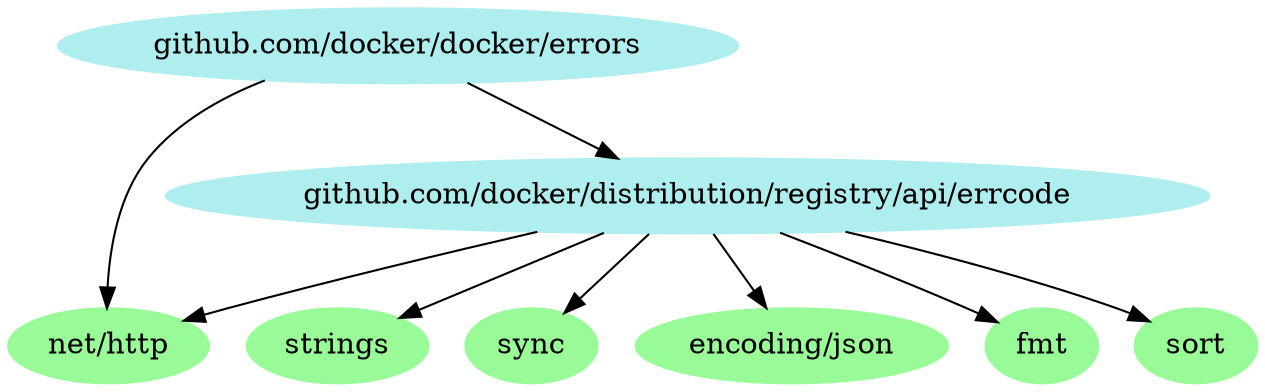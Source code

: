 digraph godep {
0 [label="strings" style="filled" color="palegreen"];
1 [label="sync" style="filled" color="palegreen"];
2 [label="github.com/docker/docker/errors" style="filled" color="paleturquoise"];
2 -> 3;
2 -> 4;
3 [label="github.com/docker/distribution/registry/api/errcode" style="filled" color="paleturquoise"];
3 -> 5;
3 -> 6;
3 -> 4;
3 -> 7;
3 -> 0;
3 -> 1;
5 [label="encoding/json" style="filled" color="palegreen"];
6 [label="fmt" style="filled" color="palegreen"];
4 [label="net/http" style="filled" color="palegreen"];
7 [label="sort" style="filled" color="palegreen"];
}
